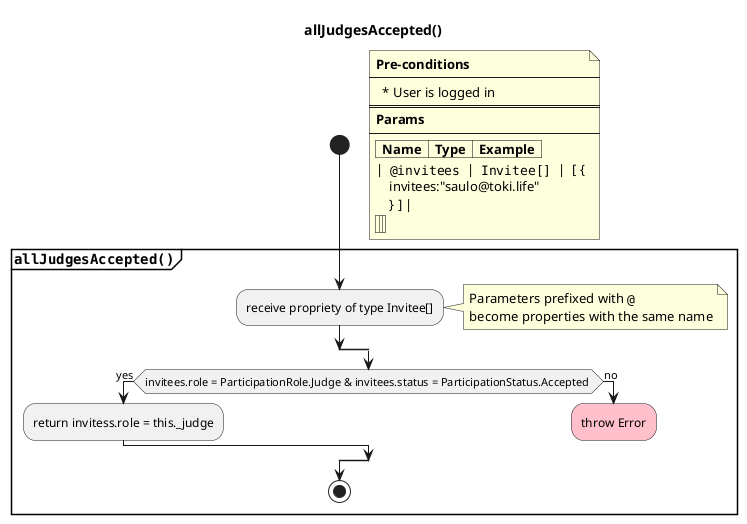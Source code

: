 @startuml allJudgesAccepted
  skinparam zoom 1.5

  title allJudgesAccepted()

  ' Creole syntax: https://plantuml.com/creole

  start

  floating note right
    **Pre-conditions**
    ----
      * User is logged in 
    ====
    **Params**
    ----
    |=  Name  |=  Type  |=  Example  |
    |  ""@invitees""  |  ""Invitee[]""  |  [ {
        invitees:"saulo@toki.life"
        } ] |       
    | | | |
  end note

partition """**allJudgesAccepted()**""" {

  :receive propriety of type Invitee[];

  note right
    Parameters prefixed with ""@""
    become properties with the same name
  end note

    split
      if (invitees.role = ParticipationRole.Judge & invitees.status = ParticipationStatus.Accepted ) then (yes)
        :return invitess.role = this._judge;
      else (no) 
        #pink:throw Error;
        kill
        
      endif
    end split
label finish
stop
}

@enduml